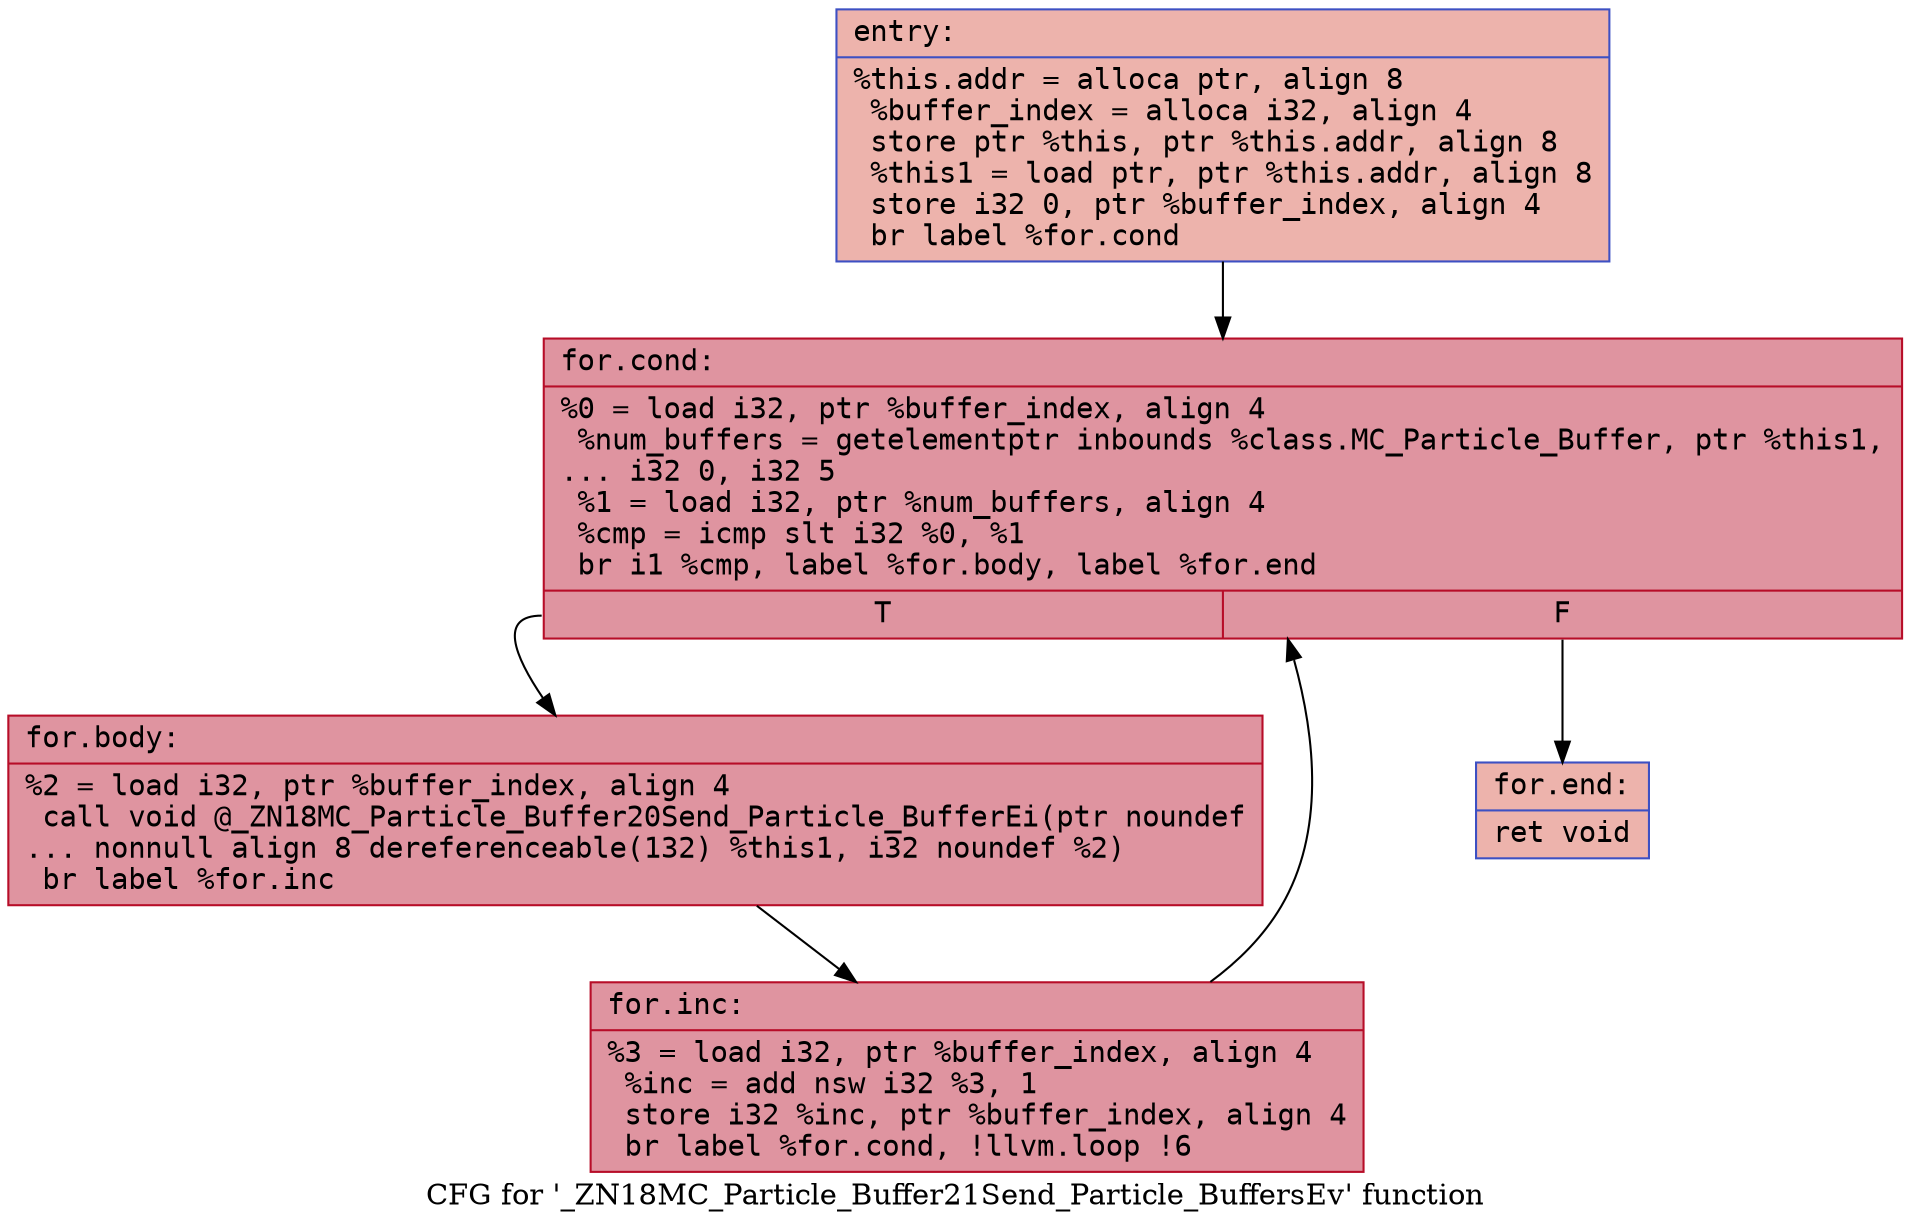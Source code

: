 digraph "CFG for '_ZN18MC_Particle_Buffer21Send_Particle_BuffersEv' function" {
	label="CFG for '_ZN18MC_Particle_Buffer21Send_Particle_BuffersEv' function";

	Node0x558b6948c1b0 [shape=record,color="#3d50c3ff", style=filled, fillcolor="#d6524470" fontname="Courier",label="{entry:\l|  %this.addr = alloca ptr, align 8\l  %buffer_index = alloca i32, align 4\l  store ptr %this, ptr %this.addr, align 8\l  %this1 = load ptr, ptr %this.addr, align 8\l  store i32 0, ptr %buffer_index, align 4\l  br label %for.cond\l}"];
	Node0x558b6948c1b0 -> Node0x558b6948c4a0[tooltip="entry -> for.cond\nProbability 100.00%" ];
	Node0x558b6948c4a0 [shape=record,color="#b70d28ff", style=filled, fillcolor="#b70d2870" fontname="Courier",label="{for.cond:\l|  %0 = load i32, ptr %buffer_index, align 4\l  %num_buffers = getelementptr inbounds %class.MC_Particle_Buffer, ptr %this1,\l... i32 0, i32 5\l  %1 = load i32, ptr %num_buffers, align 4\l  %cmp = icmp slt i32 %0, %1\l  br i1 %cmp, label %for.body, label %for.end\l|{<s0>T|<s1>F}}"];
	Node0x558b6948c4a0:s0 -> Node0x558b6948c830[tooltip="for.cond -> for.body\nProbability 96.88%" ];
	Node0x558b6948c4a0:s1 -> Node0x558b6948c8b0[tooltip="for.cond -> for.end\nProbability 3.12%" ];
	Node0x558b6948c830 [shape=record,color="#b70d28ff", style=filled, fillcolor="#b70d2870" fontname="Courier",label="{for.body:\l|  %2 = load i32, ptr %buffer_index, align 4\l  call void @_ZN18MC_Particle_Buffer20Send_Particle_BufferEi(ptr noundef\l... nonnull align 8 dereferenceable(132) %this1, i32 noundef %2)\l  br label %for.inc\l}"];
	Node0x558b6948c830 -> Node0x558b6948cc60[tooltip="for.body -> for.inc\nProbability 100.00%" ];
	Node0x558b6948cc60 [shape=record,color="#b70d28ff", style=filled, fillcolor="#b70d2870" fontname="Courier",label="{for.inc:\l|  %3 = load i32, ptr %buffer_index, align 4\l  %inc = add nsw i32 %3, 1\l  store i32 %inc, ptr %buffer_index, align 4\l  br label %for.cond, !llvm.loop !6\l}"];
	Node0x558b6948cc60 -> Node0x558b6948c4a0[tooltip="for.inc -> for.cond\nProbability 100.00%" ];
	Node0x558b6948c8b0 [shape=record,color="#3d50c3ff", style=filled, fillcolor="#d6524470" fontname="Courier",label="{for.end:\l|  ret void\l}"];
}
